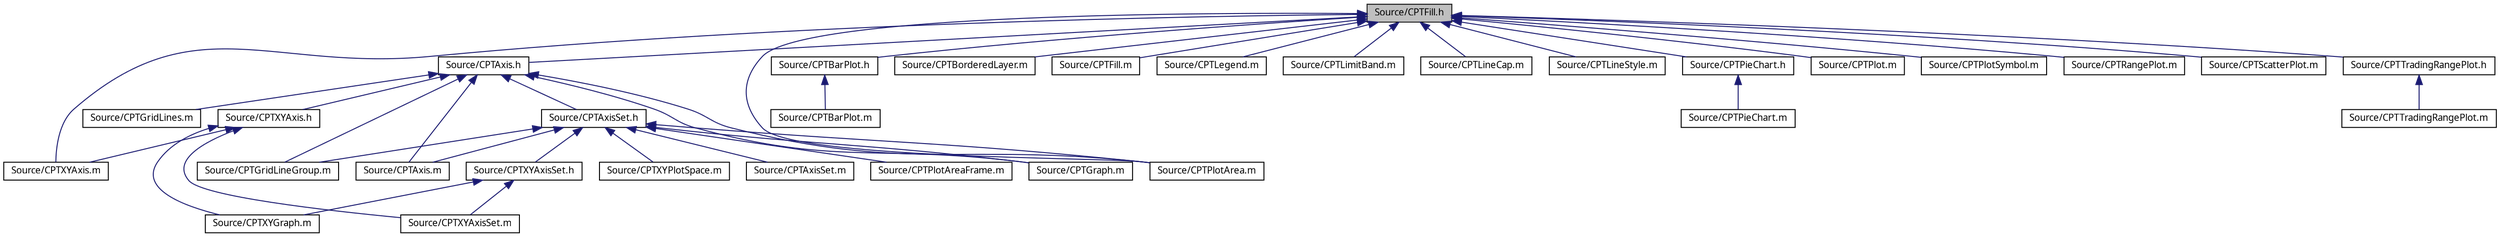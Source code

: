 digraph "Source/CPTFill.h"
{
 // LATEX_PDF_SIZE
  bgcolor="transparent";
  edge [fontname="Lucinda Grande",fontsize="10",labelfontname="Lucinda Grande",labelfontsize="10"];
  node [fontname="Lucinda Grande",fontsize="10",shape=record];
  Node1 [label="Source/CPTFill.h",height=0.2,width=0.4,color="black", fillcolor="grey75", style="filled", fontcolor="black",tooltip=" "];
  Node1 -> Node2 [dir="back",color="midnightblue",fontsize="10",style="solid",fontname="Lucinda Grande"];
  Node2 [label="Source/CPTAxis.h",height=0.2,width=0.4,color="black",URL="$_c_p_t_axis_8h.html",tooltip=" "];
  Node2 -> Node3 [dir="back",color="midnightblue",fontsize="10",style="solid",fontname="Lucinda Grande"];
  Node3 [label="Source/CPTAxis.m",height=0.2,width=0.4,color="black",URL="$_c_p_t_axis_8m.html",tooltip=" "];
  Node2 -> Node4 [dir="back",color="midnightblue",fontsize="10",style="solid",fontname="Lucinda Grande"];
  Node4 [label="Source/CPTAxisSet.h",height=0.2,width=0.4,color="black",URL="$_c_p_t_axis_set_8h.html",tooltip=" "];
  Node4 -> Node3 [dir="back",color="midnightblue",fontsize="10",style="solid",fontname="Lucinda Grande"];
  Node4 -> Node5 [dir="back",color="midnightblue",fontsize="10",style="solid",fontname="Lucinda Grande"];
  Node5 [label="Source/CPTAxisSet.m",height=0.2,width=0.4,color="black",URL="$_c_p_t_axis_set_8m.html",tooltip=" "];
  Node4 -> Node6 [dir="back",color="midnightblue",fontsize="10",style="solid",fontname="Lucinda Grande"];
  Node6 [label="Source/CPTGraph.m",height=0.2,width=0.4,color="black",URL="$_c_p_t_graph_8m.html",tooltip=" "];
  Node4 -> Node7 [dir="back",color="midnightblue",fontsize="10",style="solid",fontname="Lucinda Grande"];
  Node7 [label="Source/CPTGridLineGroup.m",height=0.2,width=0.4,color="black",URL="$_c_p_t_grid_line_group_8m.html",tooltip=" "];
  Node4 -> Node8 [dir="back",color="midnightblue",fontsize="10",style="solid",fontname="Lucinda Grande"];
  Node8 [label="Source/CPTPlotArea.m",height=0.2,width=0.4,color="black",URL="$_c_p_t_plot_area_8m.html",tooltip=" "];
  Node4 -> Node9 [dir="back",color="midnightblue",fontsize="10",style="solid",fontname="Lucinda Grande"];
  Node9 [label="Source/CPTPlotAreaFrame.m",height=0.2,width=0.4,color="black",URL="$_c_p_t_plot_area_frame_8m.html",tooltip=" "];
  Node4 -> Node10 [dir="back",color="midnightblue",fontsize="10",style="solid",fontname="Lucinda Grande"];
  Node10 [label="Source/CPTXYAxisSet.h",height=0.2,width=0.4,color="black",URL="$_c_p_t_x_y_axis_set_8h.html",tooltip=" "];
  Node10 -> Node11 [dir="back",color="midnightblue",fontsize="10",style="solid",fontname="Lucinda Grande"];
  Node11 [label="Source/CPTXYAxisSet.m",height=0.2,width=0.4,color="black",URL="$_c_p_t_x_y_axis_set_8m.html",tooltip=" "];
  Node10 -> Node12 [dir="back",color="midnightblue",fontsize="10",style="solid",fontname="Lucinda Grande"];
  Node12 [label="Source/CPTXYGraph.m",height=0.2,width=0.4,color="black",URL="$_c_p_t_x_y_graph_8m.html",tooltip=" "];
  Node4 -> Node13 [dir="back",color="midnightblue",fontsize="10",style="solid",fontname="Lucinda Grande"];
  Node13 [label="Source/CPTXYPlotSpace.m",height=0.2,width=0.4,color="black",URL="$_c_p_t_x_y_plot_space_8m.html",tooltip=" "];
  Node2 -> Node6 [dir="back",color="midnightblue",fontsize="10",style="solid",fontname="Lucinda Grande"];
  Node2 -> Node7 [dir="back",color="midnightblue",fontsize="10",style="solid",fontname="Lucinda Grande"];
  Node2 -> Node14 [dir="back",color="midnightblue",fontsize="10",style="solid",fontname="Lucinda Grande"];
  Node14 [label="Source/CPTGridLines.m",height=0.2,width=0.4,color="black",URL="$_c_p_t_grid_lines_8m.html",tooltip=" "];
  Node2 -> Node8 [dir="back",color="midnightblue",fontsize="10",style="solid",fontname="Lucinda Grande"];
  Node2 -> Node15 [dir="back",color="midnightblue",fontsize="10",style="solid",fontname="Lucinda Grande"];
  Node15 [label="Source/CPTXYAxis.h",height=0.2,width=0.4,color="black",URL="$_c_p_t_x_y_axis_8h.html",tooltip=" "];
  Node15 -> Node16 [dir="back",color="midnightblue",fontsize="10",style="solid",fontname="Lucinda Grande"];
  Node16 [label="Source/CPTXYAxis.m",height=0.2,width=0.4,color="black",URL="$_c_p_t_x_y_axis_8m.html",tooltip=" "];
  Node15 -> Node11 [dir="back",color="midnightblue",fontsize="10",style="solid",fontname="Lucinda Grande"];
  Node15 -> Node12 [dir="back",color="midnightblue",fontsize="10",style="solid",fontname="Lucinda Grande"];
  Node1 -> Node17 [dir="back",color="midnightblue",fontsize="10",style="solid",fontname="Lucinda Grande"];
  Node17 [label="Source/CPTBarPlot.h",height=0.2,width=0.4,color="black",URL="$_c_p_t_bar_plot_8h.html",tooltip=" "];
  Node17 -> Node18 [dir="back",color="midnightblue",fontsize="10",style="solid",fontname="Lucinda Grande"];
  Node18 [label="Source/CPTBarPlot.m",height=0.2,width=0.4,color="black",URL="$_c_p_t_bar_plot_8m.html",tooltip=" "];
  Node1 -> Node19 [dir="back",color="midnightblue",fontsize="10",style="solid",fontname="Lucinda Grande"];
  Node19 [label="Source/CPTBorderedLayer.m",height=0.2,width=0.4,color="black",URL="$_c_p_t_bordered_layer_8m.html",tooltip=" "];
  Node1 -> Node20 [dir="back",color="midnightblue",fontsize="10",style="solid",fontname="Lucinda Grande"];
  Node20 [label="Source/CPTFill.m",height=0.2,width=0.4,color="black",URL="$_c_p_t_fill_8m.html",tooltip=" "];
  Node1 -> Node21 [dir="back",color="midnightblue",fontsize="10",style="solid",fontname="Lucinda Grande"];
  Node21 [label="Source/CPTLegend.m",height=0.2,width=0.4,color="black",URL="$_c_p_t_legend_8m.html",tooltip=" "];
  Node1 -> Node22 [dir="back",color="midnightblue",fontsize="10",style="solid",fontname="Lucinda Grande"];
  Node22 [label="Source/CPTLimitBand.m",height=0.2,width=0.4,color="black",URL="$_c_p_t_limit_band_8m.html",tooltip=" "];
  Node1 -> Node23 [dir="back",color="midnightblue",fontsize="10",style="solid",fontname="Lucinda Grande"];
  Node23 [label="Source/CPTLineCap.m",height=0.2,width=0.4,color="black",URL="$_c_p_t_line_cap_8m.html",tooltip=" "];
  Node1 -> Node24 [dir="back",color="midnightblue",fontsize="10",style="solid",fontname="Lucinda Grande"];
  Node24 [label="Source/CPTLineStyle.m",height=0.2,width=0.4,color="black",URL="$_c_p_t_line_style_8m.html",tooltip=" "];
  Node1 -> Node25 [dir="back",color="midnightblue",fontsize="10",style="solid",fontname="Lucinda Grande"];
  Node25 [label="Source/CPTPieChart.h",height=0.2,width=0.4,color="black",URL="$_c_p_t_pie_chart_8h.html",tooltip=" "];
  Node25 -> Node26 [dir="back",color="midnightblue",fontsize="10",style="solid",fontname="Lucinda Grande"];
  Node26 [label="Source/CPTPieChart.m",height=0.2,width=0.4,color="black",URL="$_c_p_t_pie_chart_8m.html",tooltip=" "];
  Node1 -> Node27 [dir="back",color="midnightblue",fontsize="10",style="solid",fontname="Lucinda Grande"];
  Node27 [label="Source/CPTPlot.m",height=0.2,width=0.4,color="black",URL="$_c_p_t_plot_8m.html",tooltip=" "];
  Node1 -> Node8 [dir="back",color="midnightblue",fontsize="10",style="solid",fontname="Lucinda Grande"];
  Node1 -> Node28 [dir="back",color="midnightblue",fontsize="10",style="solid",fontname="Lucinda Grande"];
  Node28 [label="Source/CPTPlotSymbol.m",height=0.2,width=0.4,color="black",URL="$_c_p_t_plot_symbol_8m.html",tooltip=" "];
  Node1 -> Node29 [dir="back",color="midnightblue",fontsize="10",style="solid",fontname="Lucinda Grande"];
  Node29 [label="Source/CPTRangePlot.m",height=0.2,width=0.4,color="black",URL="$_c_p_t_range_plot_8m.html",tooltip=" "];
  Node1 -> Node30 [dir="back",color="midnightblue",fontsize="10",style="solid",fontname="Lucinda Grande"];
  Node30 [label="Source/CPTScatterPlot.m",height=0.2,width=0.4,color="black",URL="$_c_p_t_scatter_plot_8m.html",tooltip=" "];
  Node1 -> Node31 [dir="back",color="midnightblue",fontsize="10",style="solid",fontname="Lucinda Grande"];
  Node31 [label="Source/CPTTradingRangePlot.h",height=0.2,width=0.4,color="black",URL="$_c_p_t_trading_range_plot_8h.html",tooltip=" "];
  Node31 -> Node32 [dir="back",color="midnightblue",fontsize="10",style="solid",fontname="Lucinda Grande"];
  Node32 [label="Source/CPTTradingRangePlot.m",height=0.2,width=0.4,color="black",URL="$_c_p_t_trading_range_plot_8m.html",tooltip=" "];
  Node1 -> Node16 [dir="back",color="midnightblue",fontsize="10",style="solid",fontname="Lucinda Grande"];
}
